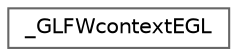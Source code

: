 digraph "Graphical Class Hierarchy"
{
 // LATEX_PDF_SIZE
  bgcolor="transparent";
  edge [fontname=Helvetica,fontsize=10,labelfontname=Helvetica,labelfontsize=10];
  node [fontname=Helvetica,fontsize=10,shape=box,height=0.2,width=0.4];
  rankdir="LR";
  Node0 [id="Node000000",label="_GLFWcontextEGL",height=0.2,width=0.4,color="grey40", fillcolor="white", style="filled",URL="$struct___g_l_f_wcontext_e_g_l.html",tooltip=" "];
}

